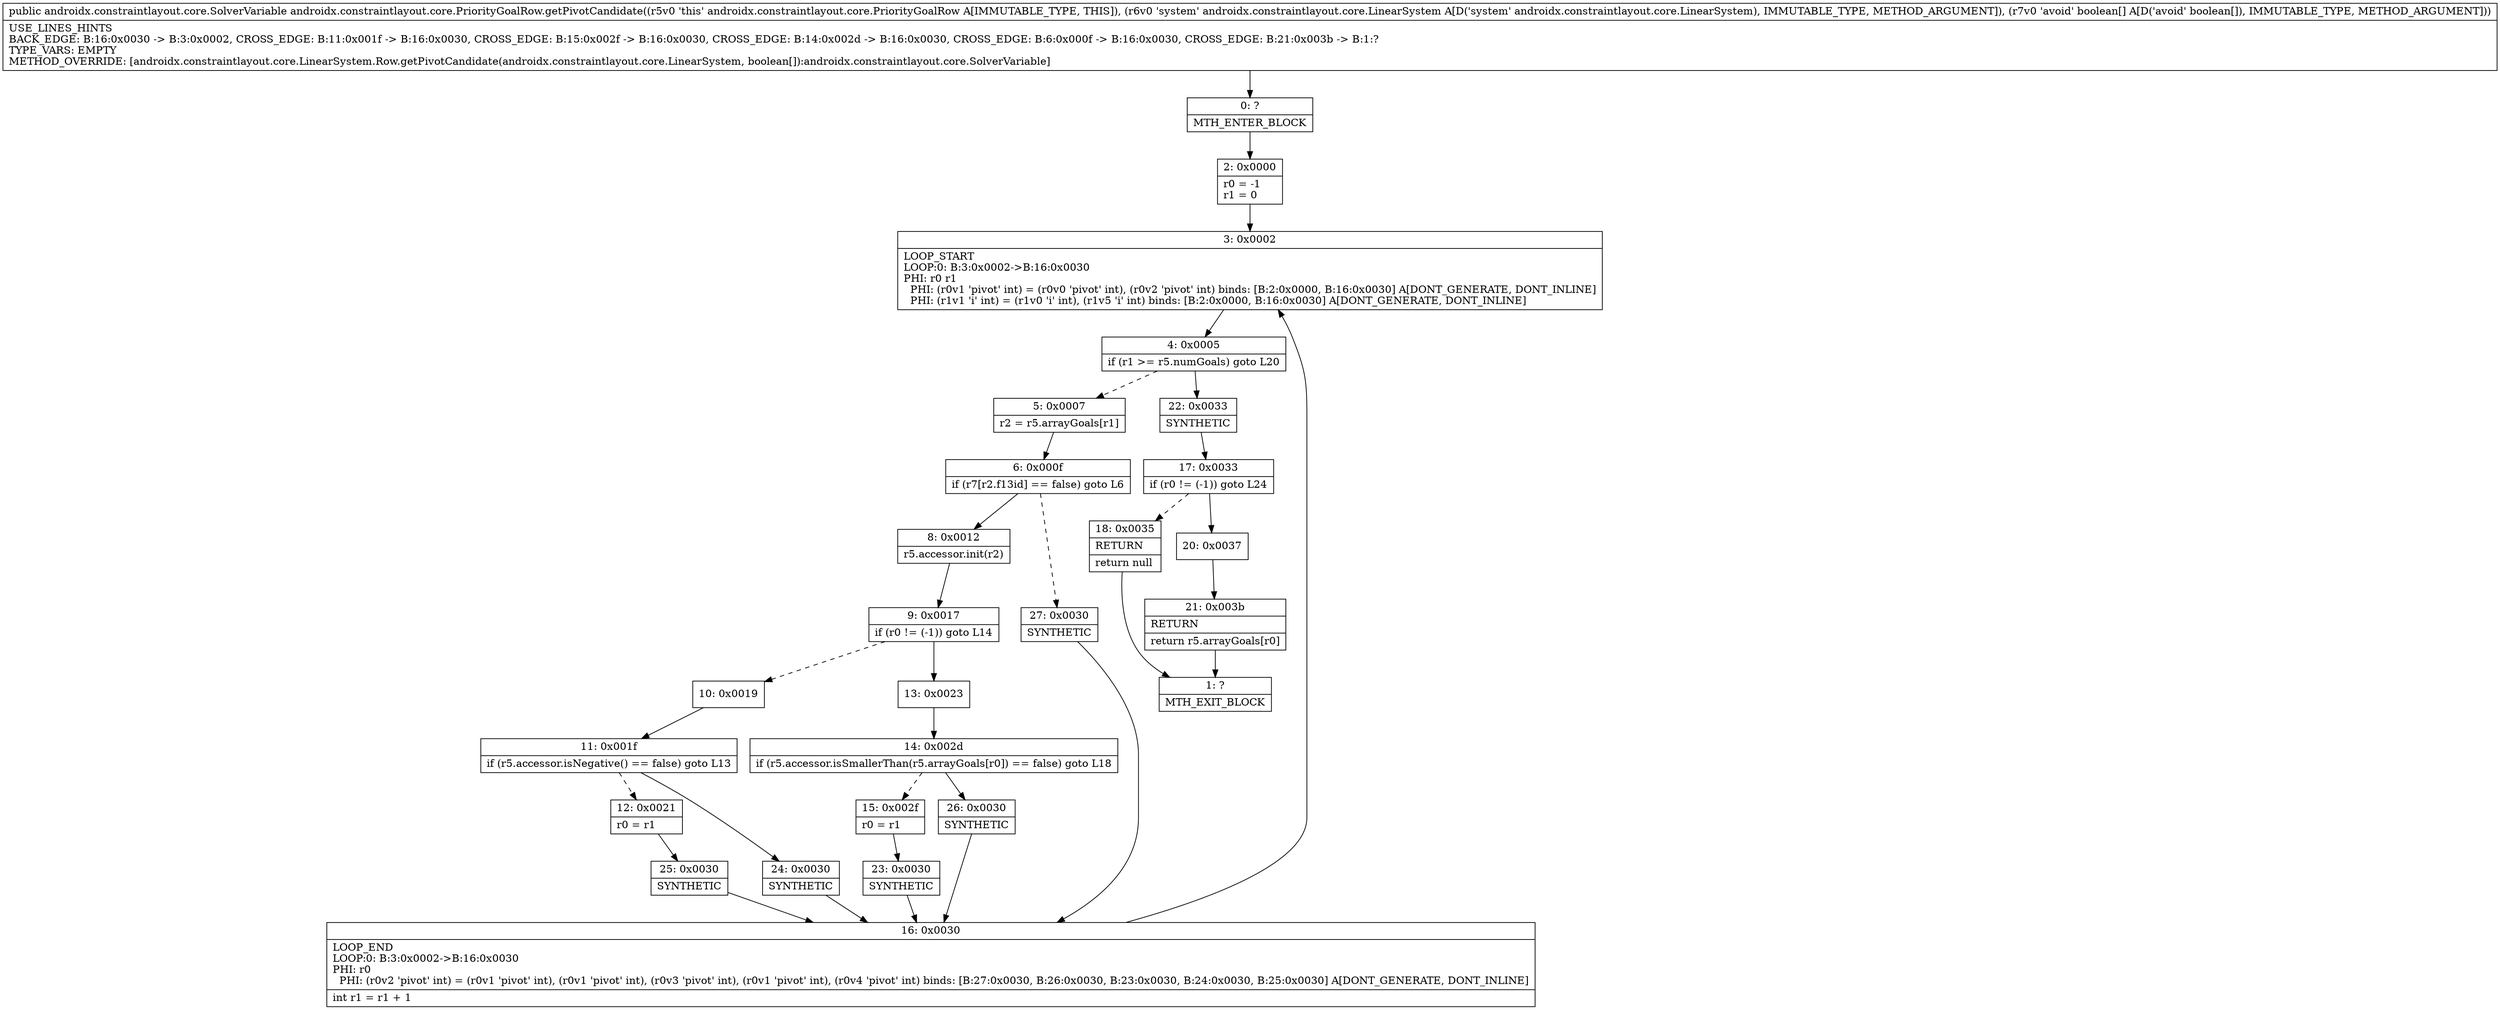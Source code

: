 digraph "CFG forandroidx.constraintlayout.core.PriorityGoalRow.getPivotCandidate(Landroidx\/constraintlayout\/core\/LinearSystem;[Z)Landroidx\/constraintlayout\/core\/SolverVariable;" {
Node_0 [shape=record,label="{0\:\ ?|MTH_ENTER_BLOCK\l}"];
Node_2 [shape=record,label="{2\:\ 0x0000|r0 = \-1\lr1 = 0\l}"];
Node_3 [shape=record,label="{3\:\ 0x0002|LOOP_START\lLOOP:0: B:3:0x0002\-\>B:16:0x0030\lPHI: r0 r1 \l  PHI: (r0v1 'pivot' int) = (r0v0 'pivot' int), (r0v2 'pivot' int) binds: [B:2:0x0000, B:16:0x0030] A[DONT_GENERATE, DONT_INLINE]\l  PHI: (r1v1 'i' int) = (r1v0 'i' int), (r1v5 'i' int) binds: [B:2:0x0000, B:16:0x0030] A[DONT_GENERATE, DONT_INLINE]\l}"];
Node_4 [shape=record,label="{4\:\ 0x0005|if (r1 \>= r5.numGoals) goto L20\l}"];
Node_5 [shape=record,label="{5\:\ 0x0007|r2 = r5.arrayGoals[r1]\l}"];
Node_6 [shape=record,label="{6\:\ 0x000f|if (r7[r2.f13id] == false) goto L6\l}"];
Node_8 [shape=record,label="{8\:\ 0x0012|r5.accessor.init(r2)\l}"];
Node_9 [shape=record,label="{9\:\ 0x0017|if (r0 != (\-1)) goto L14\l}"];
Node_10 [shape=record,label="{10\:\ 0x0019}"];
Node_11 [shape=record,label="{11\:\ 0x001f|if (r5.accessor.isNegative() == false) goto L13\l}"];
Node_12 [shape=record,label="{12\:\ 0x0021|r0 = r1\l}"];
Node_25 [shape=record,label="{25\:\ 0x0030|SYNTHETIC\l}"];
Node_16 [shape=record,label="{16\:\ 0x0030|LOOP_END\lLOOP:0: B:3:0x0002\-\>B:16:0x0030\lPHI: r0 \l  PHI: (r0v2 'pivot' int) = (r0v1 'pivot' int), (r0v1 'pivot' int), (r0v3 'pivot' int), (r0v1 'pivot' int), (r0v4 'pivot' int) binds: [B:27:0x0030, B:26:0x0030, B:23:0x0030, B:24:0x0030, B:25:0x0030] A[DONT_GENERATE, DONT_INLINE]\l|int r1 = r1 + 1\l}"];
Node_24 [shape=record,label="{24\:\ 0x0030|SYNTHETIC\l}"];
Node_13 [shape=record,label="{13\:\ 0x0023}"];
Node_14 [shape=record,label="{14\:\ 0x002d|if (r5.accessor.isSmallerThan(r5.arrayGoals[r0]) == false) goto L18\l}"];
Node_15 [shape=record,label="{15\:\ 0x002f|r0 = r1\l}"];
Node_23 [shape=record,label="{23\:\ 0x0030|SYNTHETIC\l}"];
Node_26 [shape=record,label="{26\:\ 0x0030|SYNTHETIC\l}"];
Node_27 [shape=record,label="{27\:\ 0x0030|SYNTHETIC\l}"];
Node_22 [shape=record,label="{22\:\ 0x0033|SYNTHETIC\l}"];
Node_17 [shape=record,label="{17\:\ 0x0033|if (r0 != (\-1)) goto L24\l}"];
Node_18 [shape=record,label="{18\:\ 0x0035|RETURN\l|return null\l}"];
Node_1 [shape=record,label="{1\:\ ?|MTH_EXIT_BLOCK\l}"];
Node_20 [shape=record,label="{20\:\ 0x0037}"];
Node_21 [shape=record,label="{21\:\ 0x003b|RETURN\l|return r5.arrayGoals[r0]\l}"];
MethodNode[shape=record,label="{public androidx.constraintlayout.core.SolverVariable androidx.constraintlayout.core.PriorityGoalRow.getPivotCandidate((r5v0 'this' androidx.constraintlayout.core.PriorityGoalRow A[IMMUTABLE_TYPE, THIS]), (r6v0 'system' androidx.constraintlayout.core.LinearSystem A[D('system' androidx.constraintlayout.core.LinearSystem), IMMUTABLE_TYPE, METHOD_ARGUMENT]), (r7v0 'avoid' boolean[] A[D('avoid' boolean[]), IMMUTABLE_TYPE, METHOD_ARGUMENT]))  | USE_LINES_HINTS\lBACK_EDGE: B:16:0x0030 \-\> B:3:0x0002, CROSS_EDGE: B:11:0x001f \-\> B:16:0x0030, CROSS_EDGE: B:15:0x002f \-\> B:16:0x0030, CROSS_EDGE: B:14:0x002d \-\> B:16:0x0030, CROSS_EDGE: B:6:0x000f \-\> B:16:0x0030, CROSS_EDGE: B:21:0x003b \-\> B:1:?\lTYPE_VARS: EMPTY\lMETHOD_OVERRIDE: [androidx.constraintlayout.core.LinearSystem.Row.getPivotCandidate(androidx.constraintlayout.core.LinearSystem, boolean[]):androidx.constraintlayout.core.SolverVariable]\l}"];
MethodNode -> Node_0;Node_0 -> Node_2;
Node_2 -> Node_3;
Node_3 -> Node_4;
Node_4 -> Node_5[style=dashed];
Node_4 -> Node_22;
Node_5 -> Node_6;
Node_6 -> Node_8;
Node_6 -> Node_27[style=dashed];
Node_8 -> Node_9;
Node_9 -> Node_10[style=dashed];
Node_9 -> Node_13;
Node_10 -> Node_11;
Node_11 -> Node_12[style=dashed];
Node_11 -> Node_24;
Node_12 -> Node_25;
Node_25 -> Node_16;
Node_16 -> Node_3;
Node_24 -> Node_16;
Node_13 -> Node_14;
Node_14 -> Node_15[style=dashed];
Node_14 -> Node_26;
Node_15 -> Node_23;
Node_23 -> Node_16;
Node_26 -> Node_16;
Node_27 -> Node_16;
Node_22 -> Node_17;
Node_17 -> Node_18[style=dashed];
Node_17 -> Node_20;
Node_18 -> Node_1;
Node_20 -> Node_21;
Node_21 -> Node_1;
}

